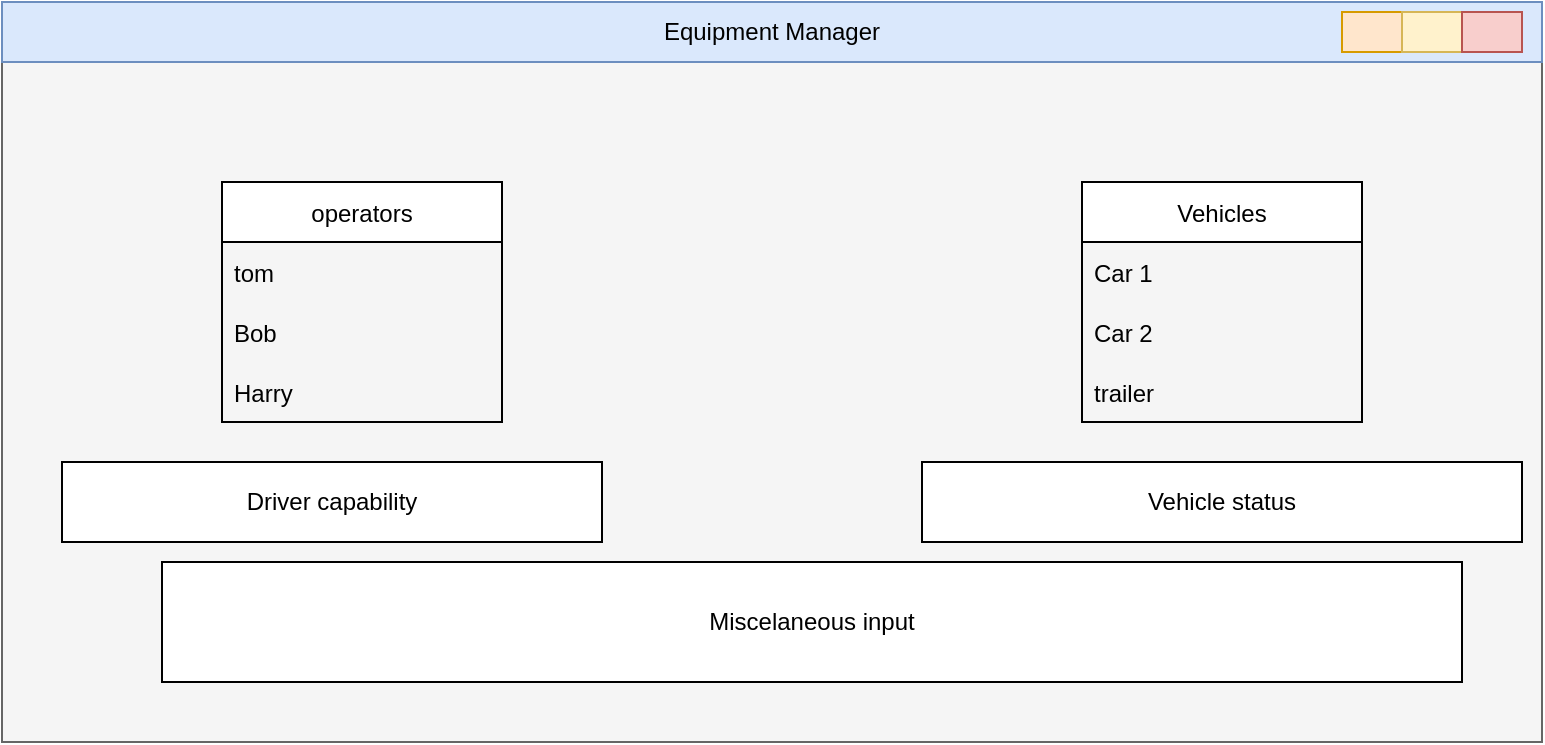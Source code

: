 <mxfile version="20.3.0" type="device"><diagram id="EPoEbPm0TQwnUMI3TVVR" name="Page-1"><mxGraphModel dx="1104" dy="937" grid="1" gridSize="10" guides="1" tooltips="1" connect="1" arrows="1" fold="1" page="1" pageScale="1" pageWidth="850" pageHeight="1100" math="0" shadow="0"><root><mxCell id="0"/><mxCell id="1" parent="0"/><mxCell id="zAcu8Z_fLDxW0bir7gLz-22" value="" style="group" vertex="1" connectable="0" parent="1"><mxGeometry x="30" y="30" width="770" height="370" as="geometry"/></mxCell><mxCell id="zAcu8Z_fLDxW0bir7gLz-7" value="" style="rounded=0;whiteSpace=wrap;html=1;fillColor=#f5f5f5;fontColor=#333333;strokeColor=#666666;" vertex="1" parent="zAcu8Z_fLDxW0bir7gLz-22"><mxGeometry width="770" height="370" as="geometry"/></mxCell><mxCell id="zAcu8Z_fLDxW0bir7gLz-1" value="Equipment Manager" style="rounded=0;whiteSpace=wrap;html=1;fillColor=#dae8fc;strokeColor=#6c8ebf;" vertex="1" parent="zAcu8Z_fLDxW0bir7gLz-22"><mxGeometry width="770" height="30" as="geometry"/></mxCell><mxCell id="zAcu8Z_fLDxW0bir7gLz-2" value="" style="rounded=0;whiteSpace=wrap;html=1;fillColor=#ffe6cc;strokeColor=#d79b00;" vertex="1" parent="zAcu8Z_fLDxW0bir7gLz-22"><mxGeometry x="670" y="5" width="30" height="20" as="geometry"/></mxCell><mxCell id="zAcu8Z_fLDxW0bir7gLz-3" value="" style="rounded=0;whiteSpace=wrap;html=1;fillColor=#fff2cc;strokeColor=#d6b656;" vertex="1" parent="zAcu8Z_fLDxW0bir7gLz-22"><mxGeometry x="700" y="5" width="30" height="20" as="geometry"/></mxCell><mxCell id="zAcu8Z_fLDxW0bir7gLz-5" value="" style="rounded=0;whiteSpace=wrap;html=1;fillColor=#f8cecc;strokeColor=#b85450;" vertex="1" parent="zAcu8Z_fLDxW0bir7gLz-22"><mxGeometry x="730" y="5" width="30" height="20" as="geometry"/></mxCell><mxCell id="zAcu8Z_fLDxW0bir7gLz-10" value="operators" style="swimlane;fontStyle=0;childLayout=stackLayout;horizontal=1;startSize=30;horizontalStack=0;resizeParent=1;resizeParentMax=0;resizeLast=0;collapsible=1;marginBottom=0;" vertex="1" parent="zAcu8Z_fLDxW0bir7gLz-22"><mxGeometry x="110" y="90" width="140" height="120" as="geometry"/></mxCell><mxCell id="zAcu8Z_fLDxW0bir7gLz-11" value="tom" style="text;strokeColor=none;fillColor=none;align=left;verticalAlign=middle;spacingLeft=4;spacingRight=4;overflow=hidden;points=[[0,0.5],[1,0.5]];portConstraint=eastwest;rotatable=0;" vertex="1" parent="zAcu8Z_fLDxW0bir7gLz-10"><mxGeometry y="30" width="140" height="30" as="geometry"/></mxCell><mxCell id="zAcu8Z_fLDxW0bir7gLz-12" value="Bob" style="text;strokeColor=none;fillColor=none;align=left;verticalAlign=middle;spacingLeft=4;spacingRight=4;overflow=hidden;points=[[0,0.5],[1,0.5]];portConstraint=eastwest;rotatable=0;" vertex="1" parent="zAcu8Z_fLDxW0bir7gLz-10"><mxGeometry y="60" width="140" height="30" as="geometry"/></mxCell><mxCell id="zAcu8Z_fLDxW0bir7gLz-13" value="Harry" style="text;strokeColor=none;fillColor=none;align=left;verticalAlign=middle;spacingLeft=4;spacingRight=4;overflow=hidden;points=[[0,0.5],[1,0.5]];portConstraint=eastwest;rotatable=0;" vertex="1" parent="zAcu8Z_fLDxW0bir7gLz-10"><mxGeometry y="90" width="140" height="30" as="geometry"/></mxCell><mxCell id="zAcu8Z_fLDxW0bir7gLz-14" value="Vehicles" style="swimlane;fontStyle=0;childLayout=stackLayout;horizontal=1;startSize=30;horizontalStack=0;resizeParent=1;resizeParentMax=0;resizeLast=0;collapsible=1;marginBottom=0;" vertex="1" parent="zAcu8Z_fLDxW0bir7gLz-22"><mxGeometry x="540" y="90" width="140" height="120" as="geometry"><mxRectangle x="580" y="390" width="90" height="30" as="alternateBounds"/></mxGeometry></mxCell><mxCell id="zAcu8Z_fLDxW0bir7gLz-15" value="Car 1" style="text;strokeColor=none;fillColor=none;align=left;verticalAlign=middle;spacingLeft=4;spacingRight=4;overflow=hidden;points=[[0,0.5],[1,0.5]];portConstraint=eastwest;rotatable=0;" vertex="1" parent="zAcu8Z_fLDxW0bir7gLz-14"><mxGeometry y="30" width="140" height="30" as="geometry"/></mxCell><mxCell id="zAcu8Z_fLDxW0bir7gLz-16" value="Car 2" style="text;strokeColor=none;fillColor=none;align=left;verticalAlign=middle;spacingLeft=4;spacingRight=4;overflow=hidden;points=[[0,0.5],[1,0.5]];portConstraint=eastwest;rotatable=0;" vertex="1" parent="zAcu8Z_fLDxW0bir7gLz-14"><mxGeometry y="60" width="140" height="30" as="geometry"/></mxCell><mxCell id="zAcu8Z_fLDxW0bir7gLz-17" value="trailer" style="text;strokeColor=none;fillColor=none;align=left;verticalAlign=middle;spacingLeft=4;spacingRight=4;overflow=hidden;points=[[0,0.5],[1,0.5]];portConstraint=eastwest;rotatable=0;" vertex="1" parent="zAcu8Z_fLDxW0bir7gLz-14"><mxGeometry y="90" width="140" height="30" as="geometry"/></mxCell><mxCell id="zAcu8Z_fLDxW0bir7gLz-18" value="Driver capability" style="rounded=0;whiteSpace=wrap;html=1;" vertex="1" parent="zAcu8Z_fLDxW0bir7gLz-22"><mxGeometry x="30" y="230" width="270" height="40" as="geometry"/></mxCell><mxCell id="zAcu8Z_fLDxW0bir7gLz-19" value="Vehicle status" style="rounded=0;whiteSpace=wrap;html=1;" vertex="1" parent="zAcu8Z_fLDxW0bir7gLz-22"><mxGeometry x="460" y="230" width="300" height="40" as="geometry"/></mxCell><mxCell id="zAcu8Z_fLDxW0bir7gLz-21" value="Miscelaneous input" style="rounded=0;whiteSpace=wrap;html=1;" vertex="1" parent="zAcu8Z_fLDxW0bir7gLz-22"><mxGeometry x="80" y="280" width="650" height="60" as="geometry"/></mxCell></root></mxGraphModel></diagram></mxfile>